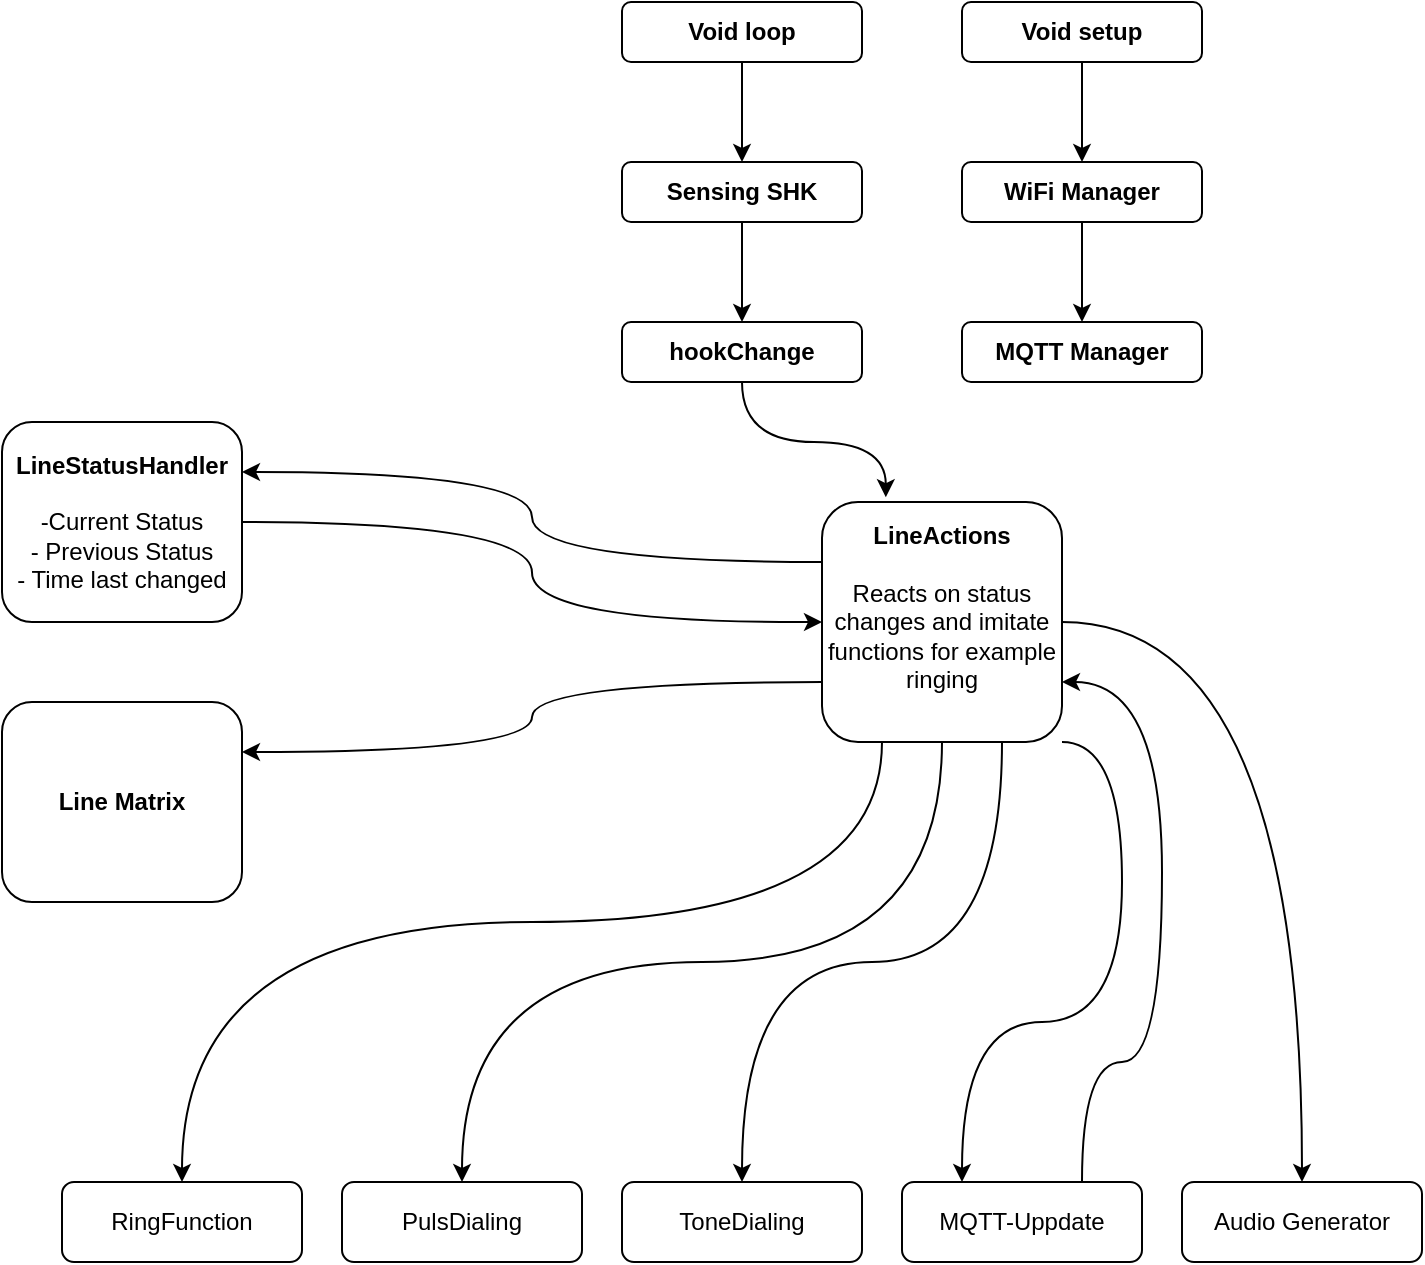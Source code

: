 <mxfile>
    <diagram name="Sida-1" id="nnDoThvHQ_QYUEsaVjcj">
        <mxGraphModel dx="775" dy="482" grid="1" gridSize="10" guides="1" tooltips="1" connect="1" arrows="1" fold="1" page="1" pageScale="1" pageWidth="827" pageHeight="1169" math="0" shadow="0">
            <root>
                <mxCell id="0"/>
                <mxCell id="1" parent="0"/>
                <mxCell id="XFpWWGiLl26WrSRfNVlt-15" style="edgeStyle=orthogonalEdgeStyle;rounded=0;orthogonalLoop=1;jettySize=auto;html=1;exitX=0.5;exitY=1;exitDx=0;exitDy=0;entryX=0.5;entryY=0;entryDx=0;entryDy=0;curved=1;" parent="1" source="XFpWWGiLl26WrSRfNVlt-1" target="XFpWWGiLl26WrSRfNVlt-4" edge="1">
                    <mxGeometry relative="1" as="geometry"/>
                </mxCell>
                <mxCell id="XFpWWGiLl26WrSRfNVlt-16" style="edgeStyle=orthogonalEdgeStyle;rounded=0;orthogonalLoop=1;jettySize=auto;html=1;exitX=0.5;exitY=1;exitDx=0;exitDy=0;entryX=0.5;entryY=0;entryDx=0;entryDy=0;curved=1;" parent="1" source="12" target="XFpWWGiLl26WrSRfNVlt-2" edge="1">
                    <mxGeometry relative="1" as="geometry"/>
                </mxCell>
                <mxCell id="XFpWWGiLl26WrSRfNVlt-1" value="&lt;b&gt;Void loop&lt;/b&gt;" style="rounded=1;whiteSpace=wrap;html=1;" parent="1" vertex="1">
                    <mxGeometry x="390" y="10" width="120" height="30" as="geometry"/>
                </mxCell>
                <mxCell id="XFpWWGiLl26WrSRfNVlt-17" style="edgeStyle=orthogonalEdgeStyle;rounded=0;orthogonalLoop=1;jettySize=auto;html=1;exitX=0.5;exitY=1;exitDx=0;exitDy=0;curved=1;" parent="1" source="XFpWWGiLl26WrSRfNVlt-2" target="XFpWWGiLl26WrSRfNVlt-3" edge="1">
                    <mxGeometry relative="1" as="geometry"/>
                </mxCell>
                <mxCell id="XFpWWGiLl26WrSRfNVlt-2" value="&lt;b&gt;WiFi Manager&lt;/b&gt;" style="rounded=1;whiteSpace=wrap;html=1;" parent="1" vertex="1">
                    <mxGeometry x="560" y="90" width="120" height="30" as="geometry"/>
                </mxCell>
                <mxCell id="XFpWWGiLl26WrSRfNVlt-3" value="&lt;b&gt;MQTT Manager&lt;/b&gt;" style="rounded=1;whiteSpace=wrap;html=1;" parent="1" vertex="1">
                    <mxGeometry x="560" y="170" width="120" height="30" as="geometry"/>
                </mxCell>
                <mxCell id="14" style="edgeStyle=orthogonalEdgeStyle;curved=1;html=1;exitX=0.5;exitY=1;exitDx=0;exitDy=0;entryX=0.5;entryY=0;entryDx=0;entryDy=0;" edge="1" parent="1" source="XFpWWGiLl26WrSRfNVlt-4" target="8">
                    <mxGeometry relative="1" as="geometry"/>
                </mxCell>
                <mxCell id="XFpWWGiLl26WrSRfNVlt-4" value="&lt;b&gt;Sensing SHK&lt;/b&gt;" style="rounded=1;whiteSpace=wrap;html=1;" parent="1" vertex="1">
                    <mxGeometry x="390" y="90" width="120" height="30" as="geometry"/>
                </mxCell>
                <mxCell id="XFpWWGiLl26WrSRfNVlt-19" style="edgeStyle=orthogonalEdgeStyle;rounded=0;orthogonalLoop=1;jettySize=auto;html=1;exitX=1;exitY=0.5;exitDx=0;exitDy=0;curved=1;" parent="1" source="XFpWWGiLl26WrSRfNVlt-5" edge="1">
                    <mxGeometry relative="1" as="geometry">
                        <mxPoint x="490" y="320" as="targetPoint"/>
                    </mxGeometry>
                </mxCell>
                <mxCell id="2" style="edgeStyle=orthogonalEdgeStyle;html=1;exitX=0.25;exitY=1;exitDx=0;exitDy=0;entryX=0.5;entryY=0;entryDx=0;entryDy=0;curved=1;" parent="1" source="XFpWWGiLl26WrSRfNVlt-6" target="XFpWWGiLl26WrSRfNVlt-7" edge="1">
                    <mxGeometry relative="1" as="geometry">
                        <Array as="points">
                            <mxPoint x="520" y="470"/>
                            <mxPoint x="170" y="470"/>
                        </Array>
                    </mxGeometry>
                </mxCell>
                <mxCell id="XFpWWGiLl26WrSRfNVlt-5" value="&lt;b&gt;LineStatusHandler&lt;/b&gt;&lt;div&gt;&lt;br&gt;&lt;/div&gt;&lt;div&gt;-Current Status&lt;/div&gt;&lt;div&gt;- Previous Status&lt;/div&gt;&lt;div&gt;- Time last changed&lt;/div&gt;" style="rounded=1;whiteSpace=wrap;html=1;" parent="1" vertex="1">
                    <mxGeometry x="80" y="220" width="120" height="100" as="geometry"/>
                </mxCell>
                <mxCell id="XFpWWGiLl26WrSRfNVlt-18" style="edgeStyle=orthogonalEdgeStyle;rounded=0;orthogonalLoop=1;jettySize=auto;html=1;exitX=0;exitY=0.25;exitDx=0;exitDy=0;entryX=1;entryY=0.25;entryDx=0;entryDy=0;curved=1;" parent="1" source="XFpWWGiLl26WrSRfNVlt-6" target="XFpWWGiLl26WrSRfNVlt-5" edge="1">
                    <mxGeometry relative="1" as="geometry"/>
                </mxCell>
                <mxCell id="3" style="edgeStyle=orthogonalEdgeStyle;curved=1;html=1;exitX=0.5;exitY=1;exitDx=0;exitDy=0;entryX=0.5;entryY=0;entryDx=0;entryDy=0;" parent="1" source="XFpWWGiLl26WrSRfNVlt-6" target="XFpWWGiLl26WrSRfNVlt-8" edge="1">
                    <mxGeometry relative="1" as="geometry">
                        <Array as="points">
                            <mxPoint x="550" y="490"/>
                            <mxPoint x="310" y="490"/>
                        </Array>
                    </mxGeometry>
                </mxCell>
                <mxCell id="4" style="edgeStyle=orthogonalEdgeStyle;curved=1;html=1;exitX=0.75;exitY=1;exitDx=0;exitDy=0;entryX=0.5;entryY=0;entryDx=0;entryDy=0;" parent="1" source="XFpWWGiLl26WrSRfNVlt-6" target="XFpWWGiLl26WrSRfNVlt-9" edge="1">
                    <mxGeometry relative="1" as="geometry">
                        <Array as="points">
                            <mxPoint x="580" y="490"/>
                            <mxPoint x="450" y="490"/>
                        </Array>
                    </mxGeometry>
                </mxCell>
                <mxCell id="5" style="edgeStyle=orthogonalEdgeStyle;curved=1;html=1;entryX=0.25;entryY=0;entryDx=0;entryDy=0;exitX=1;exitY=1;exitDx=0;exitDy=0;" parent="1" source="XFpWWGiLl26WrSRfNVlt-6" target="XFpWWGiLl26WrSRfNVlt-10" edge="1">
                    <mxGeometry relative="1" as="geometry">
                        <Array as="points">
                            <mxPoint x="640" y="380"/>
                            <mxPoint x="640" y="520"/>
                            <mxPoint x="560" y="520"/>
                        </Array>
                        <mxPoint x="620" y="340" as="sourcePoint"/>
                    </mxGeometry>
                </mxCell>
                <mxCell id="6" style="edgeStyle=orthogonalEdgeStyle;curved=1;html=1;exitX=1;exitY=0.5;exitDx=0;exitDy=0;" parent="1" source="XFpWWGiLl26WrSRfNVlt-6" target="XFpWWGiLl26WrSRfNVlt-11" edge="1">
                    <mxGeometry relative="1" as="geometry"/>
                </mxCell>
                <mxCell id="11" style="edgeStyle=orthogonalEdgeStyle;curved=1;html=1;exitX=0;exitY=0.75;exitDx=0;exitDy=0;entryX=1;entryY=0.25;entryDx=0;entryDy=0;" parent="1" source="XFpWWGiLl26WrSRfNVlt-6" target="10" edge="1">
                    <mxGeometry relative="1" as="geometry"/>
                </mxCell>
                <mxCell id="XFpWWGiLl26WrSRfNVlt-6" value="&lt;b&gt;LineActions&lt;/b&gt;&lt;div&gt;&lt;br&gt;&lt;/div&gt;&lt;div&gt;Reacts on status changes and imitate functions for example ringing&lt;/div&gt;&lt;div&gt;&lt;br&gt;&lt;/div&gt;" style="rounded=1;whiteSpace=wrap;html=1;" parent="1" vertex="1">
                    <mxGeometry x="490" y="260" width="120" height="120" as="geometry"/>
                </mxCell>
                <mxCell id="XFpWWGiLl26WrSRfNVlt-7" value="RingFunction" style="rounded=1;whiteSpace=wrap;html=1;" parent="1" vertex="1">
                    <mxGeometry x="110" y="600" width="120" height="40" as="geometry"/>
                </mxCell>
                <mxCell id="XFpWWGiLl26WrSRfNVlt-8" value="PulsDialing" style="rounded=1;whiteSpace=wrap;html=1;" parent="1" vertex="1">
                    <mxGeometry x="250" y="600" width="120" height="40" as="geometry"/>
                </mxCell>
                <mxCell id="XFpWWGiLl26WrSRfNVlt-9" value="ToneDialing" style="rounded=1;whiteSpace=wrap;html=1;" parent="1" vertex="1">
                    <mxGeometry x="390" y="600" width="120" height="40" as="geometry"/>
                </mxCell>
                <mxCell id="13" style="edgeStyle=orthogonalEdgeStyle;curved=1;html=1;exitX=0.75;exitY=0;exitDx=0;exitDy=0;entryX=1;entryY=0.75;entryDx=0;entryDy=0;" edge="1" parent="1" source="XFpWWGiLl26WrSRfNVlt-10" target="XFpWWGiLl26WrSRfNVlt-6">
                    <mxGeometry relative="1" as="geometry">
                        <Array as="points">
                            <mxPoint x="620" y="540"/>
                            <mxPoint x="660" y="540"/>
                            <mxPoint x="660" y="350"/>
                        </Array>
                    </mxGeometry>
                </mxCell>
                <mxCell id="XFpWWGiLl26WrSRfNVlt-10" value="MQTT-Uppdate" style="rounded=1;whiteSpace=wrap;html=1;" parent="1" vertex="1">
                    <mxGeometry x="530" y="600" width="120" height="40" as="geometry"/>
                </mxCell>
                <mxCell id="XFpWWGiLl26WrSRfNVlt-11" value="Audio Generator" style="rounded=1;whiteSpace=wrap;html=1;" parent="1" vertex="1">
                    <mxGeometry x="670" y="600" width="120" height="40" as="geometry"/>
                </mxCell>
                <mxCell id="9" style="edgeStyle=orthogonalEdgeStyle;html=1;exitX=0.5;exitY=1;exitDx=0;exitDy=0;entryX=0.266;entryY=-0.02;entryDx=0;entryDy=0;entryPerimeter=0;curved=1;" parent="1" source="8" target="XFpWWGiLl26WrSRfNVlt-6" edge="1">
                    <mxGeometry relative="1" as="geometry">
                        <Array as="points">
                            <mxPoint x="450" y="230"/>
                            <mxPoint x="522" y="230"/>
                        </Array>
                    </mxGeometry>
                </mxCell>
                <mxCell id="8" value="&lt;b&gt;hookChange&lt;/b&gt;" style="rounded=1;whiteSpace=wrap;html=1;" parent="1" vertex="1">
                    <mxGeometry x="390" y="170" width="120" height="30" as="geometry"/>
                </mxCell>
                <mxCell id="10" value="&lt;b&gt;Line Matrix&lt;/b&gt;" style="rounded=1;whiteSpace=wrap;html=1;" parent="1" vertex="1">
                    <mxGeometry x="80" y="360" width="120" height="100" as="geometry"/>
                </mxCell>
                <mxCell id="12" value="&lt;b&gt;Void setup&lt;/b&gt;" style="rounded=1;whiteSpace=wrap;html=1;" vertex="1" parent="1">
                    <mxGeometry x="560" y="10" width="120" height="30" as="geometry"/>
                </mxCell>
            </root>
        </mxGraphModel>
    </diagram>
</mxfile>